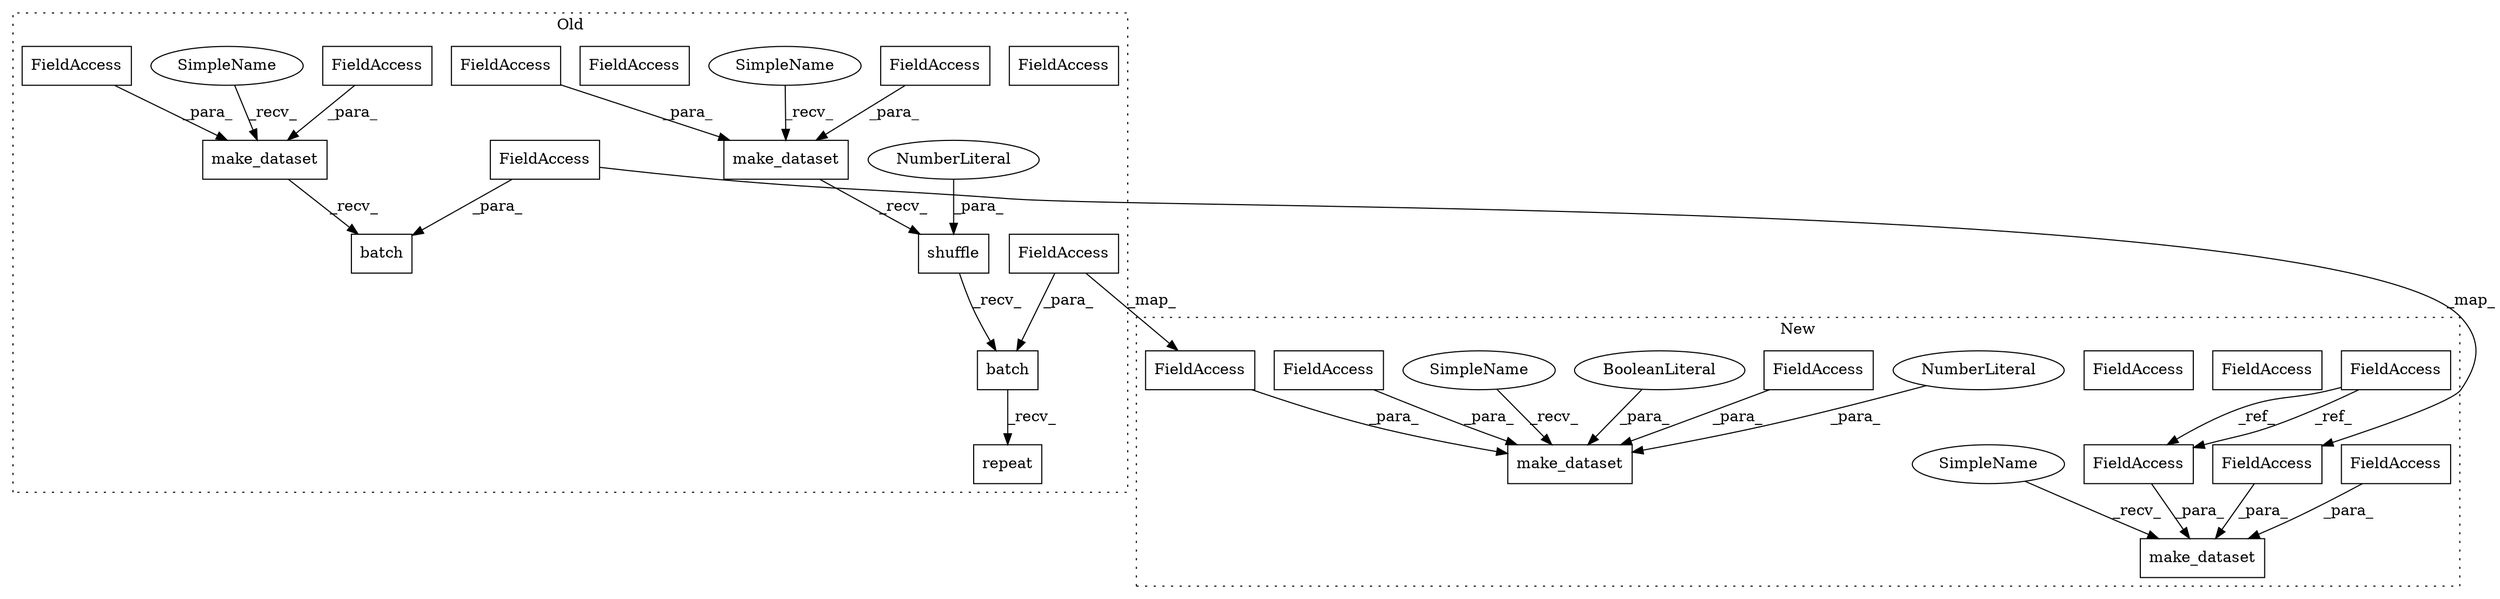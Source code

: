 digraph G {
subgraph cluster0 {
1 [label="make_dataset" a="32" s="1225,1253" l="13,1" shape="box"];
5 [label="make_dataset" a="32" s="1327,1353" l="13,1" shape="box"];
6 [label="FieldAccess" a="22" s="1246" l="7" shape="box"];
7 [label="FieldAccess" a="22" s="1340" l="6" shape="box"];
8 [label="FieldAccess" a="22" s="1238" l="7" shape="box"];
10 [label="FieldAccess" a="22" s="1347" l="6" shape="box"];
14 [label="batch" a="32" s="1355,1376" l="6,1" shape="box"];
17 [label="batch" a="32" s="1269,1290" l="6,1" shape="box"];
18 [label="repeat" a="32" s="1292" l="8" shape="box"];
19 [label="shuffle" a="32" s="1255,1267" l="8,1" shape="box"];
20 [label="NumberLiteral" a="34" s="1263" l="4" shape="ellipse"];
21 [label="FieldAccess" a="22" s="1361" l="15" shape="box"];
23 [label="FieldAccess" a="22" s="1275" l="15" shape="box"];
25 [label="SimpleName" a="42" s="1209" l="15" shape="ellipse"];
26 [label="SimpleName" a="42" s="1311" l="15" shape="ellipse"];
30 [label="FieldAccess" a="22" s="1246" l="7" shape="box"];
31 [label="FieldAccess" a="22" s="1347" l="6" shape="box"];
label = "Old";
style="dotted";
}
subgraph cluster1 {
2 [label="make_dataset" a="32" s="1113,1167" l="13,1" shape="box"];
3 [label="NumberLiteral" a="34" s="1163" l="4" shape="ellipse"];
4 [label="make_dataset" a="32" s="1195,1237" l="13,1" shape="box"];
9 [label="FieldAccess" a="22" s="1150" l="7" shape="box"];
11 [label="FieldAccess" a="22" s="1231" l="6" shape="box"];
12 [label="FieldAccess" a="22" s="1224" l="6" shape="box"];
13 [label="FieldAccess" a="22" s="1142" l="7" shape="box"];
15 [label="BooleanLiteral" a="9" s="1158" l="4" shape="ellipse"];
16 [label="FieldAccess" a="22" s="1055" l="6" shape="box"];
22 [label="FieldAccess" a="22" s="1208" l="15" shape="box"];
24 [label="FieldAccess" a="22" s="1126" l="15" shape="box"];
27 [label="SimpleName" a="42" s="1179" l="15" shape="ellipse"];
28 [label="SimpleName" a="42" s="1097" l="15" shape="ellipse"];
29 [label="FieldAccess" a="22" s="1231" l="6" shape="box"];
32 [label="FieldAccess" a="22" s="1150" l="7" shape="box"];
label = "New";
style="dotted";
}
1 -> 19 [label="_recv_"];
3 -> 2 [label="_para_"];
5 -> 14 [label="_recv_"];
7 -> 5 [label="_para_"];
8 -> 1 [label="_para_"];
12 -> 4 [label="_para_"];
13 -> 2 [label="_para_"];
15 -> 2 [label="_para_"];
16 -> 29 [label="_ref_"];
16 -> 29 [label="_ref_"];
17 -> 18 [label="_recv_"];
19 -> 17 [label="_recv_"];
20 -> 19 [label="_para_"];
21 -> 14 [label="_para_"];
21 -> 22 [label="_map_"];
22 -> 4 [label="_para_"];
23 -> 24 [label="_map_"];
23 -> 17 [label="_para_"];
24 -> 2 [label="_para_"];
25 -> 1 [label="_recv_"];
26 -> 5 [label="_recv_"];
27 -> 4 [label="_recv_"];
28 -> 2 [label="_recv_"];
29 -> 4 [label="_para_"];
30 -> 1 [label="_para_"];
31 -> 5 [label="_para_"];
32 -> 2 [label="_para_"];
}